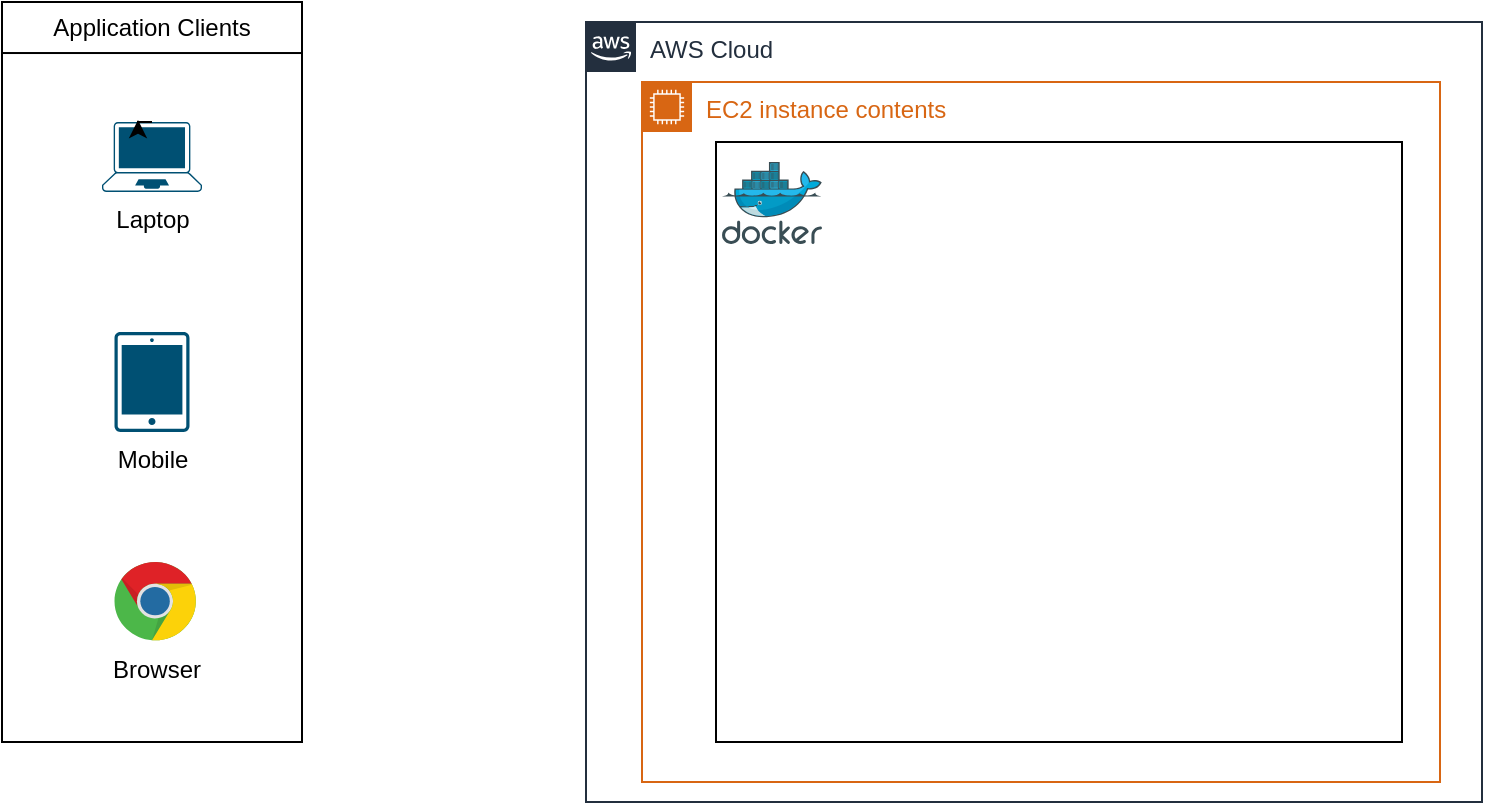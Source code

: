 <mxfile version="21.7.5" type="github">
  <diagram name="Page-1" id="SnmRiz9z7K-RX8SFdi7z">
    <mxGraphModel dx="2187" dy="1940" grid="1" gridSize="10" guides="1" tooltips="1" connect="1" arrows="1" fold="1" page="1" pageScale="1" pageWidth="827" pageHeight="1169" math="0" shadow="0">
      <root>
        <mxCell id="0" />
        <mxCell id="1" parent="0" />
        <mxCell id="P2aj_EFRLsjrDS_CDm4O-4" value="" style="group;movable=0;resizable=0;rotatable=0;deletable=0;editable=0;locked=1;connectable=0;" vertex="1" connectable="0" parent="1">
          <mxGeometry x="-770" y="-1090" width="150" height="370" as="geometry" />
        </mxCell>
        <mxCell id="P2aj_EFRLsjrDS_CDm4O-1" value="" style="rounded=0;whiteSpace=wrap;html=1;noLabel=0;movable=1;resizable=1;rotatable=1;deletable=1;editable=1;locked=0;connectable=1;container=1;" vertex="1" parent="P2aj_EFRLsjrDS_CDm4O-4">
          <mxGeometry width="150" height="370.0" as="geometry" />
        </mxCell>
        <mxCell id="P2aj_EFRLsjrDS_CDm4O-6" value="Laptop" style="points=[[0.13,0.02,0],[0.5,0,0],[0.87,0.02,0],[0.885,0.4,0],[0.985,0.985,0],[0.5,1,0],[0.015,0.985,0],[0.115,0.4,0]];verticalLabelPosition=bottom;sketch=0;html=1;verticalAlign=top;aspect=fixed;align=center;pointerEvents=1;shape=mxgraph.cisco19.laptop;fillColor=#005073;strokeColor=none;" vertex="1" parent="P2aj_EFRLsjrDS_CDm4O-1">
          <mxGeometry x="50" y="60" width="50" height="35" as="geometry" />
        </mxCell>
        <mxCell id="P2aj_EFRLsjrDS_CDm4O-7" style="edgeStyle=orthogonalEdgeStyle;rounded=0;orthogonalLoop=1;jettySize=auto;html=1;exitX=0.5;exitY=0;exitDx=0;exitDy=0;exitPerimeter=0;entryX=0.36;entryY=-0.029;entryDx=0;entryDy=0;entryPerimeter=0;" edge="1" parent="P2aj_EFRLsjrDS_CDm4O-1" source="P2aj_EFRLsjrDS_CDm4O-6" target="P2aj_EFRLsjrDS_CDm4O-6">
          <mxGeometry relative="1" as="geometry" />
        </mxCell>
        <mxCell id="P2aj_EFRLsjrDS_CDm4O-3" value="Application Clients" style="whiteSpace=wrap;html=1;movable=1;resizable=1;rotatable=1;deletable=1;editable=1;locked=0;connectable=1;" vertex="1" parent="P2aj_EFRLsjrDS_CDm4O-4">
          <mxGeometry width="150" height="25.517" as="geometry" />
        </mxCell>
        <mxCell id="P2aj_EFRLsjrDS_CDm4O-8" value="Mobile" style="sketch=0;points=[[0.015,0.015,0],[0.985,0.015,0],[0.985,0.985,0],[0.015,0.985,0],[0.25,0,0],[0.5,0,0],[0.75,0,0],[1,0.25,0],[1,0.5,0],[1,0.75,0],[0.75,1,0],[0.5,1,0],[0.25,1,0],[0,0.75,0],[0,0.5,0],[0,0.25,0]];verticalLabelPosition=bottom;html=1;verticalAlign=top;aspect=fixed;align=center;pointerEvents=1;shape=mxgraph.cisco19.handheld;fillColor=#005073;strokeColor=none;" vertex="1" parent="P2aj_EFRLsjrDS_CDm4O-4">
          <mxGeometry x="56.25" y="165" width="37.5" height="50" as="geometry" />
        </mxCell>
        <mxCell id="P2aj_EFRLsjrDS_CDm4O-9" value="Browser" style="dashed=0;outlineConnect=0;html=1;align=center;labelPosition=center;verticalLabelPosition=bottom;verticalAlign=top;shape=mxgraph.weblogos.chrome" vertex="1" parent="P2aj_EFRLsjrDS_CDm4O-4">
          <mxGeometry x="56.25" y="280" width="41.2" height="40" as="geometry" />
        </mxCell>
        <mxCell id="P2aj_EFRLsjrDS_CDm4O-10" value="AWS Cloud" style="points=[[0,0],[0.25,0],[0.5,0],[0.75,0],[1,0],[1,0.25],[1,0.5],[1,0.75],[1,1],[0.75,1],[0.5,1],[0.25,1],[0,1],[0,0.75],[0,0.5],[0,0.25]];outlineConnect=0;gradientColor=none;html=1;whiteSpace=wrap;fontSize=12;fontStyle=0;container=1;pointerEvents=0;collapsible=0;recursiveResize=0;shape=mxgraph.aws4.group;grIcon=mxgraph.aws4.group_aws_cloud_alt;strokeColor=#232F3E;fillColor=none;verticalAlign=top;align=left;spacingLeft=30;fontColor=#232F3E;dashed=0;" vertex="1" parent="1">
          <mxGeometry x="-478" y="-1080" width="448" height="390" as="geometry" />
        </mxCell>
        <mxCell id="P2aj_EFRLsjrDS_CDm4O-17" value="EC2 instance contents" style="points=[[0,0],[0.25,0],[0.5,0],[0.75,0],[1,0],[1,0.25],[1,0.5],[1,0.75],[1,1],[0.75,1],[0.5,1],[0.25,1],[0,1],[0,0.75],[0,0.5],[0,0.25]];outlineConnect=0;gradientColor=none;html=1;whiteSpace=wrap;fontSize=12;fontStyle=0;container=1;pointerEvents=0;collapsible=0;recursiveResize=0;shape=mxgraph.aws4.group;grIcon=mxgraph.aws4.group_ec2_instance_contents;strokeColor=#D86613;fillColor=none;verticalAlign=top;align=left;spacingLeft=30;fontColor=#D86613;dashed=0;" vertex="1" parent="P2aj_EFRLsjrDS_CDm4O-10">
          <mxGeometry x="28" y="30" width="399" height="350" as="geometry" />
        </mxCell>
        <mxCell id="P2aj_EFRLsjrDS_CDm4O-14" value="" style="rounded=0;whiteSpace=wrap;html=1;" vertex="1" parent="P2aj_EFRLsjrDS_CDm4O-17">
          <mxGeometry x="37" y="30" width="343" height="300" as="geometry" />
        </mxCell>
        <mxCell id="P2aj_EFRLsjrDS_CDm4O-15" value="" style="image;sketch=0;aspect=fixed;html=1;points=[];align=center;fontSize=12;image=img/lib/mscae/Docker.svg;" vertex="1" parent="P2aj_EFRLsjrDS_CDm4O-17">
          <mxGeometry x="40" y="40" width="50" height="41" as="geometry" />
        </mxCell>
      </root>
    </mxGraphModel>
  </diagram>
</mxfile>
